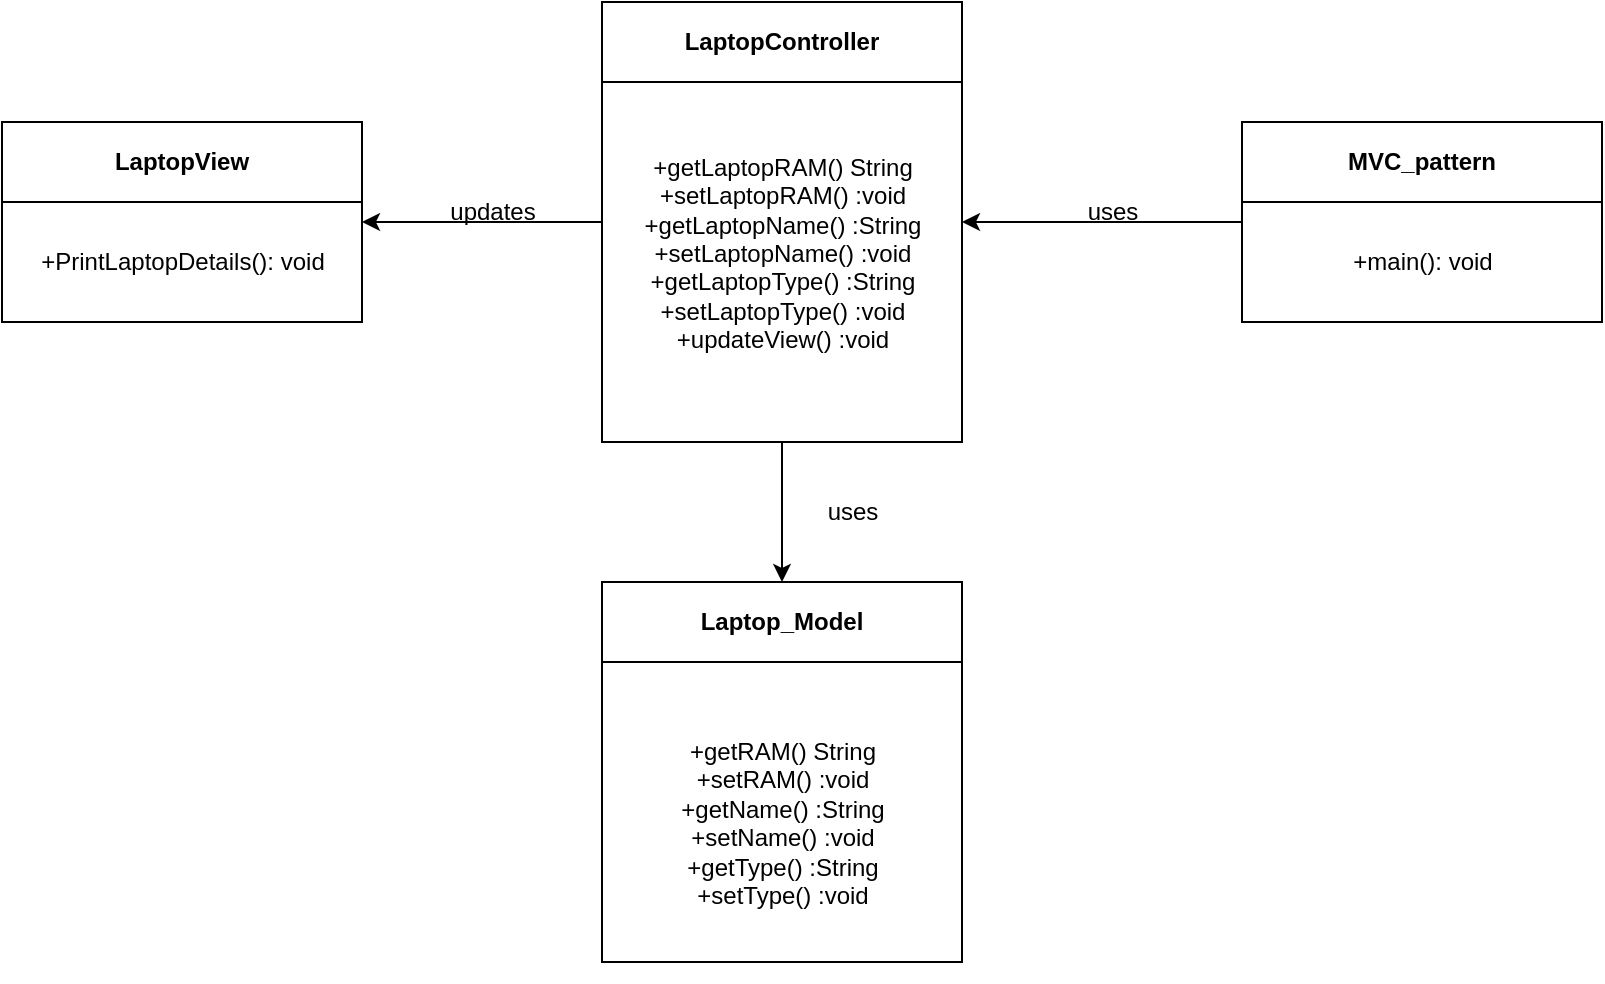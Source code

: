 <mxfile version="24.2.5" type="device">
  <diagram name="Page-1" id="LLh8sa6MYWyvtDAH6GeS">
    <mxGraphModel dx="1221" dy="823" grid="1" gridSize="10" guides="1" tooltips="1" connect="1" arrows="1" fold="1" page="1" pageScale="1" pageWidth="850" pageHeight="1100" math="0" shadow="0">
      <root>
        <mxCell id="0" />
        <mxCell id="1" parent="0" />
        <mxCell id="9VswtGHnclZ0MFtlXAJz-26" style="edgeStyle=orthogonalEdgeStyle;rounded=0;orthogonalLoop=1;jettySize=auto;html=1;exitX=0;exitY=0.5;exitDx=0;exitDy=0;entryX=1;entryY=0.5;entryDx=0;entryDy=0;" parent="1" source="9VswtGHnclZ0MFtlXAJz-8" target="9VswtGHnclZ0MFtlXAJz-19" edge="1">
          <mxGeometry relative="1" as="geometry" />
        </mxCell>
        <mxCell id="9VswtGHnclZ0MFtlXAJz-8" value="MVC_pattern" style="swimlane;whiteSpace=wrap;html=1;startSize=40;" parent="1" vertex="1">
          <mxGeometry x="640" y="260" width="180" height="100" as="geometry" />
        </mxCell>
        <mxCell id="9VswtGHnclZ0MFtlXAJz-9" value="+main(): void" style="text;html=1;align=center;verticalAlign=middle;resizable=0;points=[];autosize=1;strokeColor=none;fillColor=none;" parent="9VswtGHnclZ0MFtlXAJz-8" vertex="1">
          <mxGeometry x="45" y="55" width="90" height="30" as="geometry" />
        </mxCell>
        <mxCell id="9VswtGHnclZ0MFtlXAJz-16" value="LaptopView" style="swimlane;whiteSpace=wrap;html=1;startSize=40;" parent="1" vertex="1">
          <mxGeometry x="20" y="260" width="180" height="100" as="geometry" />
        </mxCell>
        <mxCell id="9VswtGHnclZ0MFtlXAJz-3" value="+PrintLaptopDetails(): void" style="text;html=1;align=center;verticalAlign=middle;resizable=0;points=[];autosize=1;strokeColor=none;fillColor=none;" parent="9VswtGHnclZ0MFtlXAJz-16" vertex="1">
          <mxGeometry x="5" y="55" width="170" height="30" as="geometry" />
        </mxCell>
        <mxCell id="9VswtGHnclZ0MFtlXAJz-25" style="edgeStyle=orthogonalEdgeStyle;rounded=0;orthogonalLoop=1;jettySize=auto;html=1;exitX=0.5;exitY=1;exitDx=0;exitDy=0;" parent="1" source="9VswtGHnclZ0MFtlXAJz-19" target="9VswtGHnclZ0MFtlXAJz-23" edge="1">
          <mxGeometry relative="1" as="geometry" />
        </mxCell>
        <mxCell id="9VswtGHnclZ0MFtlXAJz-27" style="edgeStyle=orthogonalEdgeStyle;rounded=0;orthogonalLoop=1;jettySize=auto;html=1;exitX=0;exitY=0.5;exitDx=0;exitDy=0;entryX=1;entryY=0.5;entryDx=0;entryDy=0;" parent="1" source="9VswtGHnclZ0MFtlXAJz-19" target="9VswtGHnclZ0MFtlXAJz-16" edge="1">
          <mxGeometry relative="1" as="geometry" />
        </mxCell>
        <mxCell id="9VswtGHnclZ0MFtlXAJz-19" value="LaptopController" style="swimlane;whiteSpace=wrap;html=1;startSize=40;" parent="1" vertex="1">
          <mxGeometry x="320" y="200" width="180" height="220" as="geometry" />
        </mxCell>
        <mxCell id="akFNyRGLj6l6cy-h_4zu-3" value="&lt;div&gt;+getLaptopRAM() String&lt;br&gt;+setLaptopRAM() :void&lt;/div&gt;+getLaptopName() :String&lt;br&gt;+setLaptopName() :void&lt;br&gt;+getLaptopType() :String&lt;br&gt;+setLaptopType() :void&lt;div&gt;+updateView() :void&lt;br&gt;&lt;div&gt;&lt;br&gt;&lt;div&gt;&lt;br&gt;&lt;/div&gt;&lt;/div&gt;&lt;/div&gt;" style="text;html=1;align=center;verticalAlign=middle;resizable=0;points=[];autosize=1;strokeColor=none;fillColor=none;" vertex="1" parent="9VswtGHnclZ0MFtlXAJz-19">
          <mxGeometry x="10" y="70" width="160" height="140" as="geometry" />
        </mxCell>
        <mxCell id="9VswtGHnclZ0MFtlXAJz-23" value="Laptop_Model" style="swimlane;whiteSpace=wrap;html=1;startSize=40;" parent="1" vertex="1">
          <mxGeometry x="320" y="490" width="180" height="190" as="geometry" />
        </mxCell>
        <mxCell id="akFNyRGLj6l6cy-h_4zu-1" value="&lt;div&gt;+getRAM() String&lt;br&gt;+setRAM() :void&lt;/div&gt;+getName() :String&lt;br&gt;+setName() :void&lt;br&gt;+getType() :String&lt;br&gt;+setType() :void&lt;div&gt;&lt;br&gt;&lt;div&gt;&lt;br&gt;&lt;/div&gt;&lt;/div&gt;" style="text;html=1;align=center;verticalAlign=middle;resizable=0;points=[];autosize=1;strokeColor=none;fillColor=none;" vertex="1" parent="9VswtGHnclZ0MFtlXAJz-23">
          <mxGeometry x="25" y="70" width="130" height="130" as="geometry" />
        </mxCell>
        <mxCell id="9VswtGHnclZ0MFtlXAJz-28" value="uses" style="text;html=1;align=center;verticalAlign=middle;resizable=0;points=[];autosize=1;strokeColor=none;fillColor=none;" parent="1" vertex="1">
          <mxGeometry x="420" y="440" width="50" height="30" as="geometry" />
        </mxCell>
        <mxCell id="9VswtGHnclZ0MFtlXAJz-29" value="uses" style="text;html=1;align=center;verticalAlign=middle;resizable=0;points=[];autosize=1;strokeColor=none;fillColor=none;" parent="1" vertex="1">
          <mxGeometry x="550" y="290" width="50" height="30" as="geometry" />
        </mxCell>
        <mxCell id="9VswtGHnclZ0MFtlXAJz-30" value="updates" style="text;html=1;align=center;verticalAlign=middle;resizable=0;points=[];autosize=1;strokeColor=none;fillColor=none;" parent="1" vertex="1">
          <mxGeometry x="230" y="290" width="70" height="30" as="geometry" />
        </mxCell>
      </root>
    </mxGraphModel>
  </diagram>
</mxfile>
